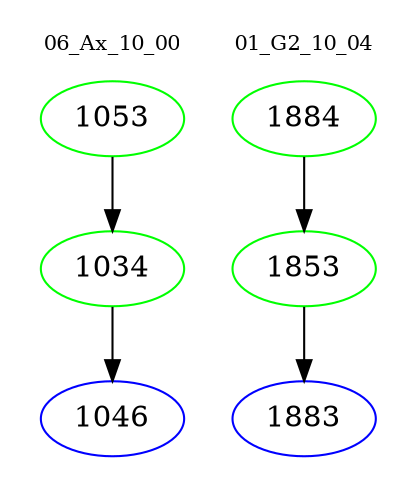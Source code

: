 digraph{
subgraph cluster_0 {
color = white
label = "06_Ax_10_00";
fontsize=10;
T0_1053 [label="1053", color="green"]
T0_1053 -> T0_1034 [color="black"]
T0_1034 [label="1034", color="green"]
T0_1034 -> T0_1046 [color="black"]
T0_1046 [label="1046", color="blue"]
}
subgraph cluster_1 {
color = white
label = "01_G2_10_04";
fontsize=10;
T1_1884 [label="1884", color="green"]
T1_1884 -> T1_1853 [color="black"]
T1_1853 [label="1853", color="green"]
T1_1853 -> T1_1883 [color="black"]
T1_1883 [label="1883", color="blue"]
}
}
